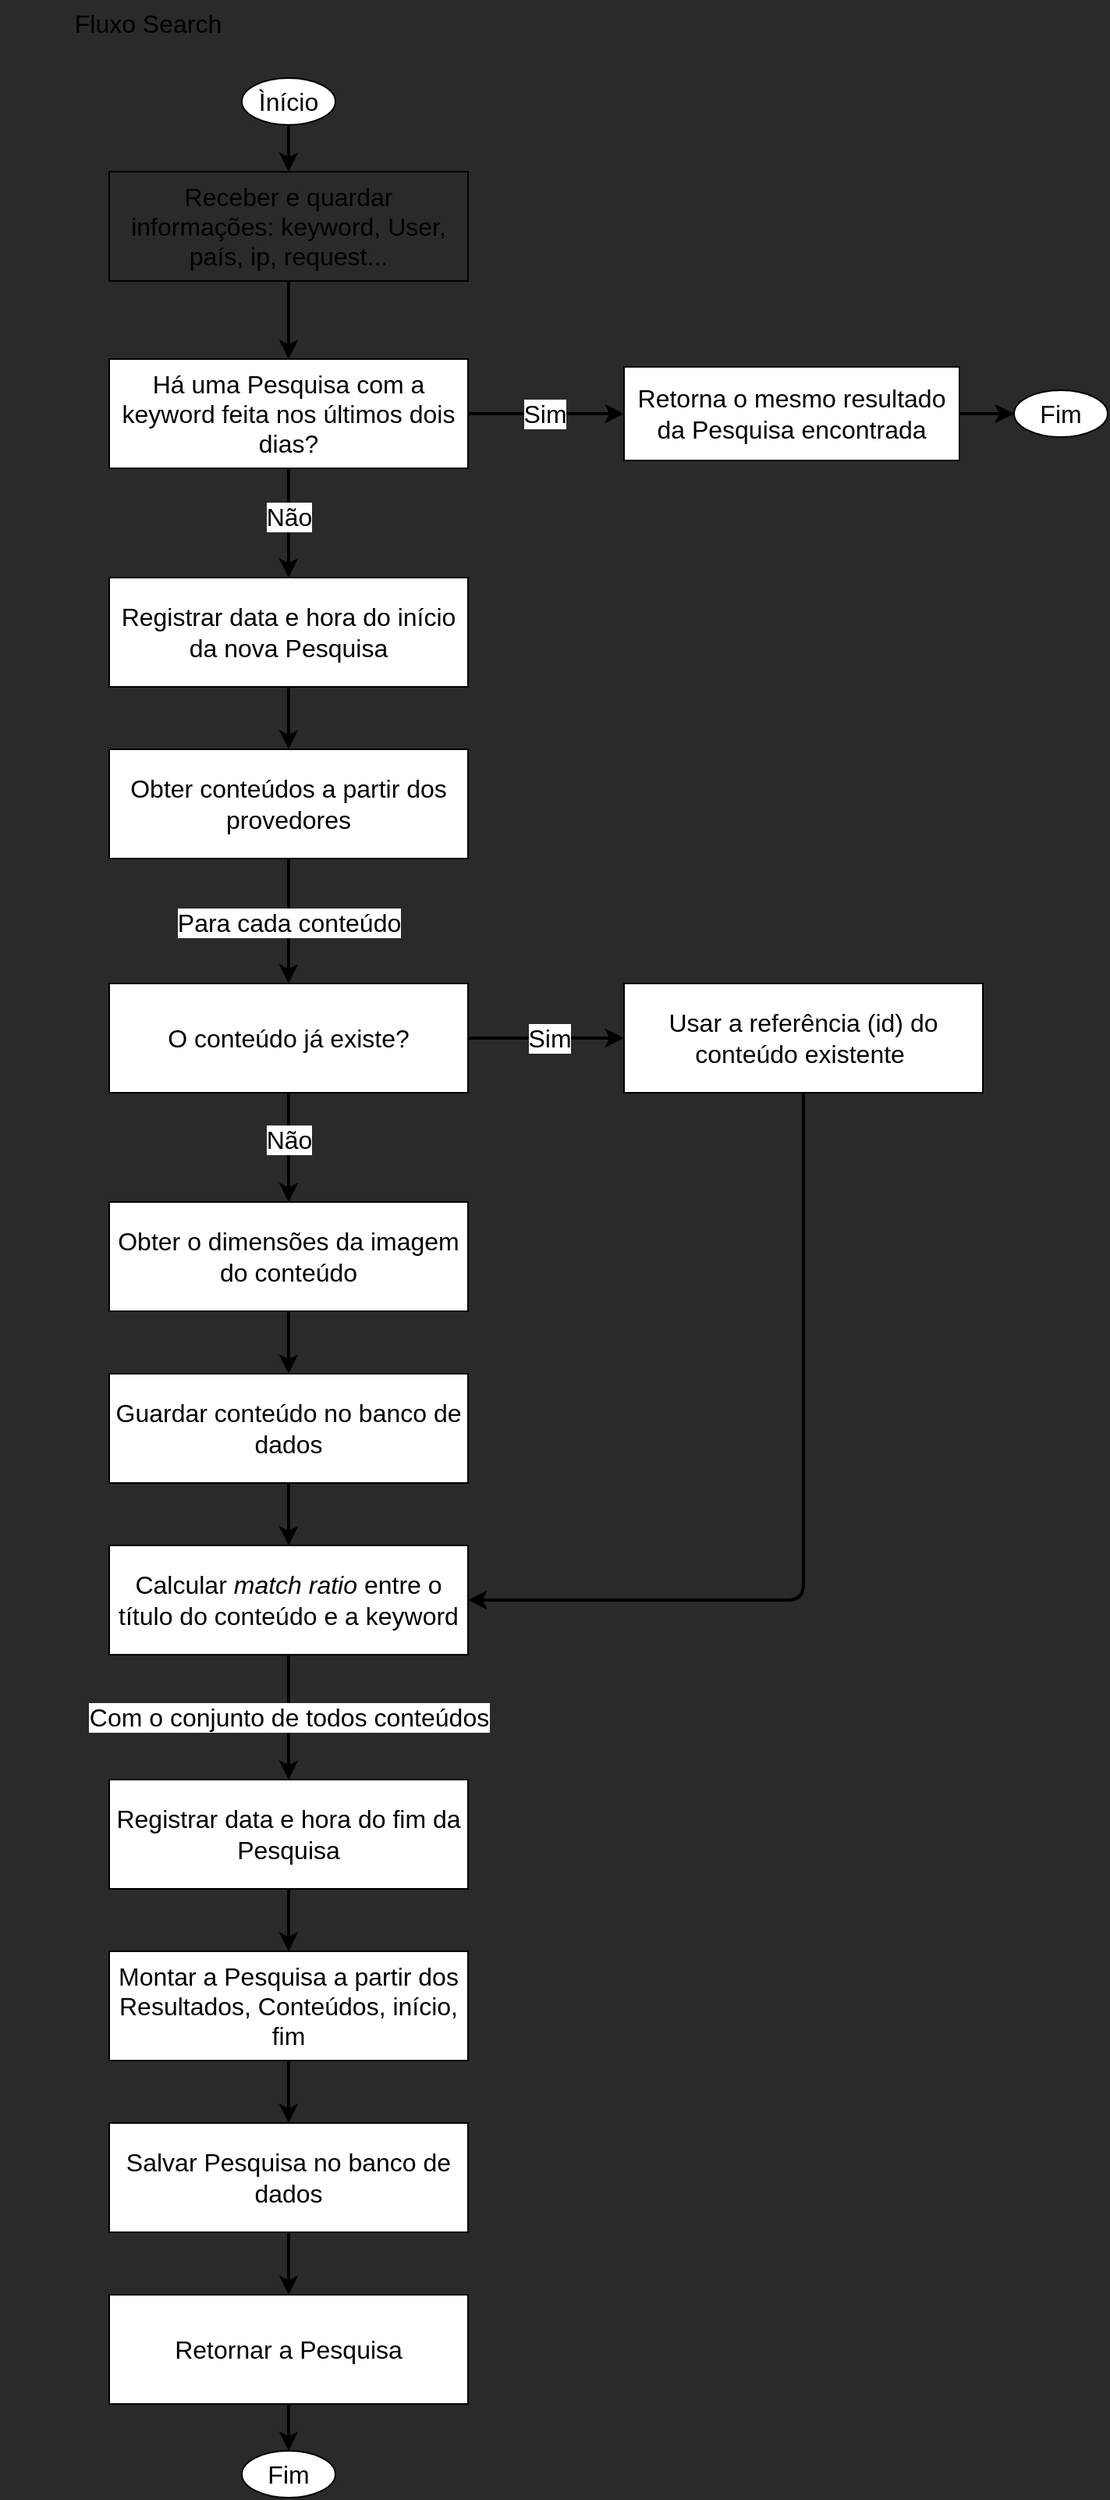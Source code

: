 <mxfile>
    <diagram id="B35pbQFRroKu2K2xF1Ri" name="Page-1">
        <mxGraphModel dx="681" dy="393" grid="1" gridSize="10" guides="1" tooltips="1" connect="1" arrows="1" fold="1" page="1" pageScale="1" pageWidth="850" pageHeight="1100" background="#2a2a2a" math="0" shadow="0">
            <root>
                <mxCell id="0"/>
                <mxCell id="1" parent="0"/>
                <mxCell id="2" value="Fluxo Search" style="text;html=1;strokeColor=none;fillColor=none;align=center;verticalAlign=middle;whiteSpace=wrap;rounded=0;fontSize=16;" parent="1" vertex="1">
                    <mxGeometry x="50" y="50" width="190" height="30" as="geometry"/>
                </mxCell>
                <mxCell id="6" value="" style="edgeStyle=none;html=1;fontSize=16;strokeWidth=2;" parent="1" source="3" target="5" edge="1">
                    <mxGeometry relative="1" as="geometry"/>
                </mxCell>
                <mxCell id="3" value="Receber e quardar informações: keyword, User, país, ip, request..." style="rounded=0;whiteSpace=wrap;html=1;fontSize=16;fillColor=#2A2A2A;" parent="1" vertex="1">
                    <mxGeometry x="120" y="160" width="230" height="70" as="geometry"/>
                </mxCell>
                <mxCell id="9" value="" style="edgeStyle=none;html=1;fontSize=16;spacing=2;strokeWidth=2;" parent="1" source="5" target="8" edge="1">
                    <mxGeometry relative="1" as="geometry"/>
                </mxCell>
                <mxCell id="10" value="Sim" style="edgeLabel;html=1;align=center;verticalAlign=middle;resizable=0;points=[];fontSize=16;" parent="9" vertex="1" connectable="0">
                    <mxGeometry x="-0.377" relative="1" as="geometry">
                        <mxPoint x="18" as="offset"/>
                    </mxGeometry>
                </mxCell>
                <mxCell id="65" style="edgeStyle=none;shape=connector;rounded=1;html=1;labelBackgroundColor=default;fontFamily=Helvetica;fontSize=16;fontColor=default;endArrow=classic;strokeColor=default;strokeWidth=2;" parent="1" source="5" target="64" edge="1">
                    <mxGeometry relative="1" as="geometry"/>
                </mxCell>
                <mxCell id="66" value="Não" style="edgeLabel;html=1;align=center;verticalAlign=middle;resizable=0;points=[];fontSize=16;fontFamily=Helvetica;fontColor=default;" parent="65" vertex="1" connectable="0">
                    <mxGeometry x="-0.297" y="3" relative="1" as="geometry">
                        <mxPoint x="-3" y="6" as="offset"/>
                    </mxGeometry>
                </mxCell>
                <mxCell id="5" value="Há uma Pesquisa com a keyword feita nos últimos dois dias?" style="whiteSpace=wrap;html=1;fontSize=16;rounded=0;" parent="1" vertex="1">
                    <mxGeometry x="120" y="280" width="230" height="70" as="geometry"/>
                </mxCell>
                <mxCell id="53" value="" style="edgeStyle=none;shape=connector;rounded=1;html=1;labelBackgroundColor=default;fontFamily=Helvetica;fontSize=16;fontColor=default;endArrow=classic;strokeColor=default;strokeWidth=2;" parent="1" source="8" target="52" edge="1">
                    <mxGeometry relative="1" as="geometry"/>
                </mxCell>
                <mxCell id="8" value="Retorna o mesmo resultado da Pesquisa encontrada" style="whiteSpace=wrap;html=1;fontSize=16;rounded=0;" parent="1" vertex="1">
                    <mxGeometry x="450" y="285" width="215" height="60" as="geometry"/>
                </mxCell>
                <mxCell id="18" value="" style="edgeStyle=none;shape=connector;rounded=1;html=1;labelBackgroundColor=default;fontFamily=Helvetica;fontSize=16;fontColor=default;endArrow=classic;strokeColor=default;strokeWidth=2;" parent="1" source="11" target="17" edge="1">
                    <mxGeometry relative="1" as="geometry"/>
                </mxCell>
                <mxCell id="24" value="Para cada conteúdo" style="edgeLabel;html=1;align=center;verticalAlign=middle;resizable=0;points=[];fontSize=16;fontFamily=Helvetica;fontColor=default;" parent="18" vertex="1" connectable="0">
                    <mxGeometry x="-0.406" y="1" relative="1" as="geometry">
                        <mxPoint x="-1" y="17" as="offset"/>
                    </mxGeometry>
                </mxCell>
                <mxCell id="11" value="Obter conteúdos a partir dos provedores" style="whiteSpace=wrap;html=1;fontSize=16;rounded=0;" parent="1" vertex="1">
                    <mxGeometry x="120" y="530" width="230" height="70" as="geometry"/>
                </mxCell>
                <mxCell id="22" value="" style="edgeStyle=none;shape=connector;rounded=1;html=1;labelBackgroundColor=default;fontFamily=Helvetica;fontSize=16;fontColor=default;endArrow=classic;strokeColor=default;strokeWidth=2;" parent="1" source="17" target="21" edge="1">
                    <mxGeometry relative="1" as="geometry"/>
                </mxCell>
                <mxCell id="23" value="Sim" style="edgeLabel;html=1;align=center;verticalAlign=middle;resizable=0;points=[];fontSize=16;fontFamily=Helvetica;fontColor=default;" parent="22" vertex="1" connectable="0">
                    <mxGeometry x="0.221" y="3" relative="1" as="geometry">
                        <mxPoint x="-9" y="3" as="offset"/>
                    </mxGeometry>
                </mxCell>
                <mxCell id="28" value="" style="edgeStyle=none;shape=connector;rounded=1;html=1;labelBackgroundColor=default;fontFamily=Helvetica;fontSize=16;fontColor=default;endArrow=classic;strokeColor=default;strokeWidth=2;" parent="1" source="17" target="27" edge="1">
                    <mxGeometry relative="1" as="geometry"/>
                </mxCell>
                <mxCell id="29" value="Não" style="edgeLabel;html=1;align=center;verticalAlign=middle;resizable=0;points=[];fontSize=16;fontFamily=Helvetica;fontColor=default;" parent="28" vertex="1" connectable="0">
                    <mxGeometry x="-0.264" y="2" relative="1" as="geometry">
                        <mxPoint x="-2" y="4" as="offset"/>
                    </mxGeometry>
                </mxCell>
                <mxCell id="17" value="O conteúdo já existe?" style="whiteSpace=wrap;html=1;fontSize=16;rounded=0;" parent="1" vertex="1">
                    <mxGeometry x="120" y="680" width="230" height="70" as="geometry"/>
                </mxCell>
                <mxCell id="43" style="edgeStyle=none;shape=connector;rounded=1;html=1;entryX=1;entryY=0.5;entryDx=0;entryDy=0;labelBackgroundColor=default;fontFamily=Helvetica;fontSize=16;fontColor=default;endArrow=classic;strokeColor=default;strokeWidth=2;" parent="1" source="21" target="36" edge="1">
                    <mxGeometry relative="1" as="geometry">
                        <Array as="points">
                            <mxPoint x="565" y="1075"/>
                        </Array>
                    </mxGeometry>
                </mxCell>
                <mxCell id="21" value="Usar a referência (id) do conteúdo existente&amp;nbsp;" style="whiteSpace=wrap;html=1;fontSize=16;rounded=0;" parent="1" vertex="1">
                    <mxGeometry x="450" y="680" width="230" height="70" as="geometry"/>
                </mxCell>
                <mxCell id="33" value="" style="edgeStyle=none;shape=connector;rounded=1;html=1;labelBackgroundColor=default;fontFamily=Helvetica;fontSize=16;fontColor=default;endArrow=classic;strokeColor=default;strokeWidth=2;" parent="1" source="27" target="32" edge="1">
                    <mxGeometry relative="1" as="geometry"/>
                </mxCell>
                <mxCell id="27" value="Obter o dimensões da imagem do conteúdo" style="whiteSpace=wrap;html=1;fontSize=16;rounded=0;" parent="1" vertex="1">
                    <mxGeometry x="120" y="820" width="230" height="70" as="geometry"/>
                </mxCell>
                <mxCell id="37" value="" style="edgeStyle=none;html=1;strokeWidth=2;" parent="1" source="32" target="36" edge="1">
                    <mxGeometry relative="1" as="geometry"/>
                </mxCell>
                <mxCell id="32" value="Guardar conteúdo no banco de dados" style="whiteSpace=wrap;html=1;fontSize=16;rounded=0;" parent="1" vertex="1">
                    <mxGeometry x="120" y="930" width="230" height="70" as="geometry"/>
                </mxCell>
                <mxCell id="36" value="Calcular &lt;i&gt;match ratio&lt;/i&gt;&amp;nbsp;entre o título do conteúdo e a keyword" style="whiteSpace=wrap;html=1;fontSize=16;rounded=0;" parent="1" vertex="1">
                    <mxGeometry x="120" y="1040" width="230" height="70" as="geometry"/>
                </mxCell>
                <mxCell id="62" value="" style="edgeStyle=none;shape=connector;rounded=1;html=1;labelBackgroundColor=default;fontFamily=Helvetica;fontSize=16;fontColor=default;endArrow=classic;strokeColor=default;strokeWidth=2;exitX=0.5;exitY=1;exitDx=0;exitDy=0;" parent="1" source="36" target="61" edge="1">
                    <mxGeometry relative="1" as="geometry">
                        <mxPoint x="235" y="1220.0" as="sourcePoint"/>
                    </mxGeometry>
                </mxCell>
                <mxCell id="63" value="Com o conjunto de todos conteúdos" style="edgeLabel;html=1;align=center;verticalAlign=middle;resizable=0;points=[];fontSize=16;fontFamily=Helvetica;fontColor=default;rotation=0;" parent="62" vertex="1" connectable="0">
                    <mxGeometry x="-0.379" y="1" relative="1" as="geometry">
                        <mxPoint x="-1" y="15" as="offset"/>
                    </mxGeometry>
                </mxCell>
                <mxCell id="52" value="Fim" style="ellipse;whiteSpace=wrap;html=1;fontSize=16;rounded=0;" parent="1" vertex="1">
                    <mxGeometry x="700" y="300" width="60" height="30" as="geometry"/>
                </mxCell>
                <mxCell id="60" style="edgeStyle=none;shape=connector;rounded=1;html=1;entryX=0.5;entryY=0;entryDx=0;entryDy=0;labelBackgroundColor=default;fontFamily=Helvetica;fontSize=16;fontColor=default;endArrow=classic;strokeColor=default;strokeWidth=2;" parent="1" source="58" target="3" edge="1">
                    <mxGeometry relative="1" as="geometry"/>
                </mxCell>
                <mxCell id="58" value="Ìnício" style="ellipse;whiteSpace=wrap;html=1;fontSize=16;rounded=0;" parent="1" vertex="1">
                    <mxGeometry x="205" y="100" width="60" height="30" as="geometry"/>
                </mxCell>
                <mxCell id="75" value="" style="edgeStyle=none;shape=connector;rounded=1;html=1;labelBackgroundColor=default;fontFamily=Helvetica;fontSize=16;fontColor=default;endArrow=classic;strokeColor=default;strokeWidth=2;" parent="1" source="61" target="74" edge="1">
                    <mxGeometry relative="1" as="geometry"/>
                </mxCell>
                <mxCell id="61" value="Registrar data e hora do fim da Pesquisa" style="whiteSpace=wrap;html=1;fontSize=16;rounded=0;" parent="1" vertex="1">
                    <mxGeometry x="120" y="1190" width="230" height="70" as="geometry"/>
                </mxCell>
                <mxCell id="69" style="edgeStyle=none;shape=connector;rounded=1;html=1;entryX=0.5;entryY=0;entryDx=0;entryDy=0;labelBackgroundColor=default;fontFamily=Helvetica;fontSize=16;fontColor=default;endArrow=classic;strokeColor=default;strokeWidth=2;" parent="1" source="64" target="11" edge="1">
                    <mxGeometry relative="1" as="geometry"/>
                </mxCell>
                <mxCell id="64" value="Registrar data e hora do início da nova Pesquisa" style="whiteSpace=wrap;html=1;fontSize=16;rounded=0;" parent="1" vertex="1">
                    <mxGeometry x="120" y="420" width="230" height="70" as="geometry"/>
                </mxCell>
                <mxCell id="77" value="" style="edgeStyle=none;shape=connector;rounded=1;html=1;labelBackgroundColor=default;fontFamily=Helvetica;fontSize=16;fontColor=default;endArrow=classic;strokeColor=default;strokeWidth=2;" parent="1" source="74" target="76" edge="1">
                    <mxGeometry relative="1" as="geometry"/>
                </mxCell>
                <mxCell id="74" value="Montar a Pesquisa a partir dos Resultados, Conteúdos, início, fim" style="whiteSpace=wrap;html=1;fontSize=16;rounded=0;" parent="1" vertex="1">
                    <mxGeometry x="120" y="1300" width="230" height="70" as="geometry"/>
                </mxCell>
                <mxCell id="79" value="" style="edgeStyle=none;shape=connector;rounded=1;html=1;labelBackgroundColor=default;fontFamily=Helvetica;fontSize=16;fontColor=default;endArrow=classic;strokeColor=default;strokeWidth=2;" parent="1" source="76" target="78" edge="1">
                    <mxGeometry relative="1" as="geometry"/>
                </mxCell>
                <mxCell id="76" value="Salvar Pesquisa no banco de dados" style="whiteSpace=wrap;html=1;fontSize=16;rounded=0;" parent="1" vertex="1">
                    <mxGeometry x="120" y="1410" width="230" height="70" as="geometry"/>
                </mxCell>
                <mxCell id="83" style="edgeStyle=none;shape=connector;rounded=1;html=1;entryX=0.5;entryY=0;entryDx=0;entryDy=0;labelBackgroundColor=default;fontFamily=Helvetica;fontSize=16;fontColor=default;endArrow=classic;strokeColor=default;strokeWidth=2;" parent="1" source="78" target="82" edge="1">
                    <mxGeometry relative="1" as="geometry"/>
                </mxCell>
                <mxCell id="78" value="Retornar a Pesquisa" style="whiteSpace=wrap;html=1;fontSize=16;rounded=0;" parent="1" vertex="1">
                    <mxGeometry x="120" y="1520" width="230" height="70" as="geometry"/>
                </mxCell>
                <mxCell id="82" value="Fim" style="ellipse;whiteSpace=wrap;html=1;fontSize=16;rounded=0;" parent="1" vertex="1">
                    <mxGeometry x="205" y="1620" width="60" height="30" as="geometry"/>
                </mxCell>
            </root>
        </mxGraphModel>
    </diagram>
</mxfile>